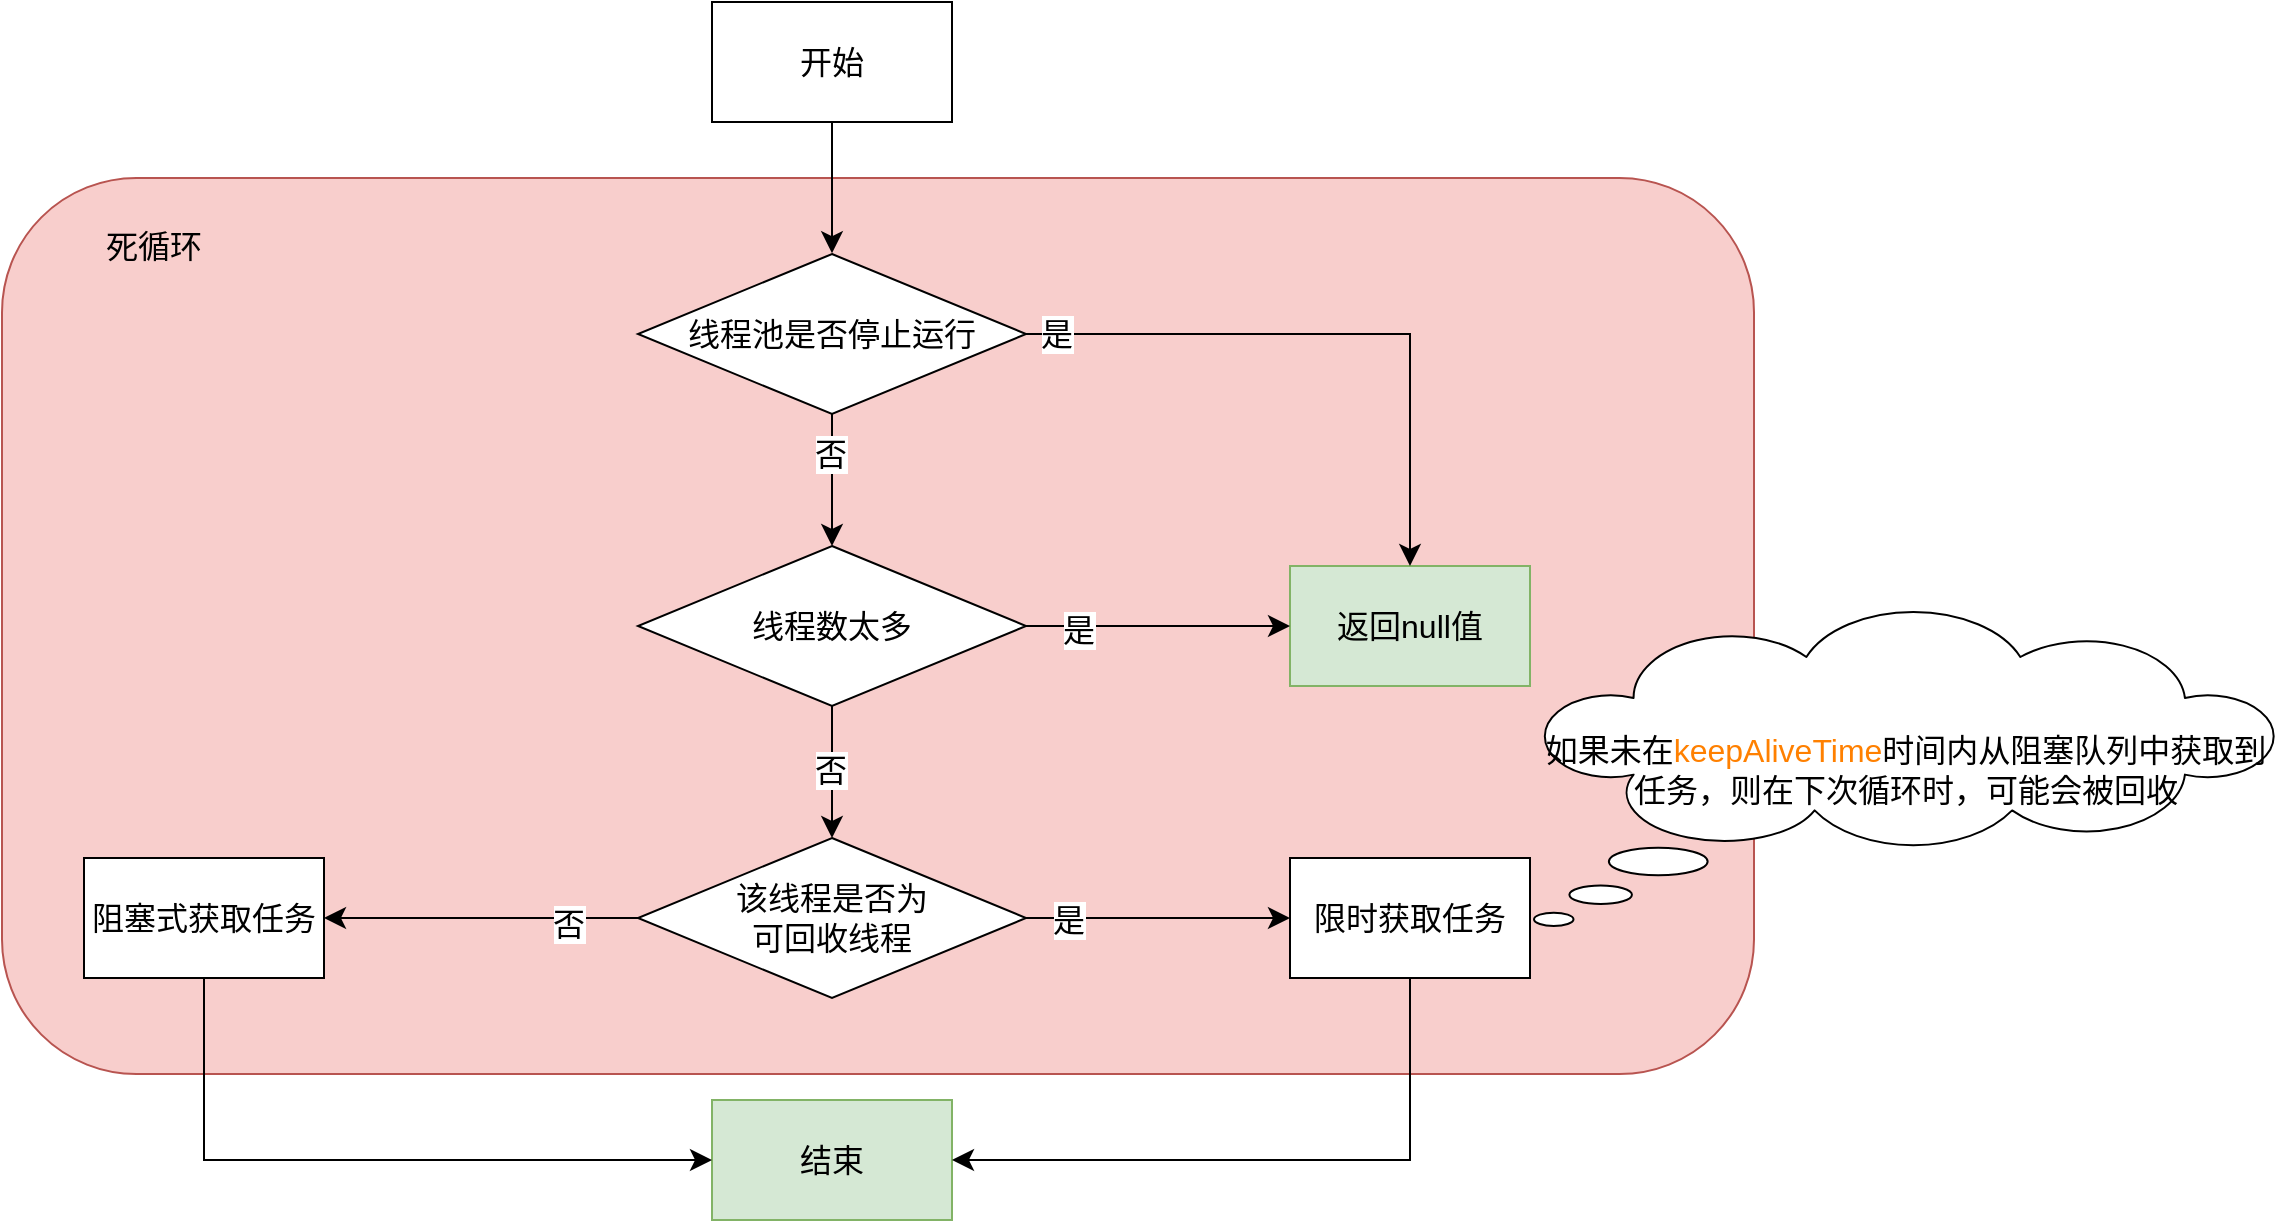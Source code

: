<mxfile version="22.1.18" type="github">
  <diagram name="第 1 页" id="x9T3WgT5xqVPwal4d8os">
    <mxGraphModel dx="1567" dy="1444" grid="0" gridSize="10" guides="1" tooltips="1" connect="1" arrows="1" fold="1" page="0" pageScale="1" pageWidth="827" pageHeight="1169" math="0" shadow="0">
      <root>
        <mxCell id="0" />
        <mxCell id="1" parent="0" />
        <mxCell id="50xOonk3pxGguTumSty5-32" value="" style="rounded=1;whiteSpace=wrap;html=1;fontSize=16;fillColor=#f8cecc;strokeColor=#b85450;" vertex="1" parent="1">
          <mxGeometry x="-206" y="-417" width="876" height="448" as="geometry" />
        </mxCell>
        <mxCell id="50xOonk3pxGguTumSty5-3" style="edgeStyle=none;curved=1;rounded=0;orthogonalLoop=1;jettySize=auto;html=1;exitX=0.5;exitY=1;exitDx=0;exitDy=0;fontSize=12;startSize=8;endSize=8;" edge="1" parent="1" source="50xOonk3pxGguTumSty5-1">
          <mxGeometry relative="1" as="geometry">
            <mxPoint x="209" y="-379.4" as="targetPoint" />
          </mxGeometry>
        </mxCell>
        <mxCell id="50xOonk3pxGguTumSty5-1" value="开始" style="rounded=0;whiteSpace=wrap;html=1;fontSize=16;" vertex="1" parent="1">
          <mxGeometry x="149" y="-505" width="120" height="60" as="geometry" />
        </mxCell>
        <mxCell id="50xOonk3pxGguTumSty5-8" value="" style="edgeStyle=none;curved=1;rounded=0;orthogonalLoop=1;jettySize=auto;html=1;fontSize=12;startSize=8;endSize=8;" edge="1" parent="1" source="50xOonk3pxGguTumSty5-2" target="50xOonk3pxGguTumSty5-7">
          <mxGeometry relative="1" as="geometry" />
        </mxCell>
        <mxCell id="50xOonk3pxGguTumSty5-9" value="否" style="edgeLabel;html=1;align=center;verticalAlign=middle;resizable=0;points=[];fontSize=16;" vertex="1" connectable="0" parent="50xOonk3pxGguTumSty5-8">
          <mxGeometry x="-0.653" y="-1" relative="1" as="geometry">
            <mxPoint y="8" as="offset" />
          </mxGeometry>
        </mxCell>
        <mxCell id="50xOonk3pxGguTumSty5-2" value="线程池是否停止运行" style="rhombus;whiteSpace=wrap;html=1;fontSize=16;" vertex="1" parent="1">
          <mxGeometry x="112" y="-379" width="194" height="80" as="geometry" />
        </mxCell>
        <mxCell id="50xOonk3pxGguTumSty5-4" value="返回null值" style="whiteSpace=wrap;html=1;fontSize=16;fillColor=#d5e8d4;strokeColor=#82b366;" vertex="1" parent="1">
          <mxGeometry x="438" y="-223" width="120" height="60" as="geometry" />
        </mxCell>
        <mxCell id="50xOonk3pxGguTumSty5-10" style="edgeStyle=none;curved=1;rounded=0;orthogonalLoop=1;jettySize=auto;html=1;exitX=1;exitY=0.5;exitDx=0;exitDy=0;fontSize=12;startSize=8;endSize=8;" edge="1" parent="1" source="50xOonk3pxGguTumSty5-7" target="50xOonk3pxGguTumSty5-4">
          <mxGeometry relative="1" as="geometry" />
        </mxCell>
        <mxCell id="50xOonk3pxGguTumSty5-11" value="是" style="edgeLabel;html=1;align=center;verticalAlign=middle;resizable=0;points=[];fontSize=16;" vertex="1" connectable="0" parent="50xOonk3pxGguTumSty5-10">
          <mxGeometry x="-0.615" y="-2" relative="1" as="geometry">
            <mxPoint as="offset" />
          </mxGeometry>
        </mxCell>
        <mxCell id="50xOonk3pxGguTumSty5-20" value="" style="edgeStyle=none;curved=1;rounded=0;orthogonalLoop=1;jettySize=auto;html=1;fontSize=12;startSize=8;endSize=8;" edge="1" parent="1" source="50xOonk3pxGguTumSty5-7" target="50xOonk3pxGguTumSty5-19">
          <mxGeometry relative="1" as="geometry" />
        </mxCell>
        <mxCell id="50xOonk3pxGguTumSty5-31" value="否" style="edgeLabel;html=1;align=center;verticalAlign=middle;resizable=0;points=[];fontSize=16;" vertex="1" connectable="0" parent="50xOonk3pxGguTumSty5-20">
          <mxGeometry x="-0.051" y="-1" relative="1" as="geometry">
            <mxPoint as="offset" />
          </mxGeometry>
        </mxCell>
        <mxCell id="50xOonk3pxGguTumSty5-7" value="线程数太多" style="rhombus;whiteSpace=wrap;html=1;fontSize=16;" vertex="1" parent="1">
          <mxGeometry x="112" y="-233" width="194" height="80" as="geometry" />
        </mxCell>
        <mxCell id="50xOonk3pxGguTumSty5-14" value="" style="edgeStyle=segmentEdgeStyle;endArrow=classic;html=1;curved=0;rounded=0;endSize=8;startSize=8;fontSize=12;exitX=1;exitY=0.5;exitDx=0;exitDy=0;entryX=0.5;entryY=0;entryDx=0;entryDy=0;" edge="1" parent="1" source="50xOonk3pxGguTumSty5-2" target="50xOonk3pxGguTumSty5-4">
          <mxGeometry width="50" height="50" relative="1" as="geometry">
            <mxPoint x="446" y="-214" as="sourcePoint" />
            <mxPoint x="496" y="-264" as="targetPoint" />
          </mxGeometry>
        </mxCell>
        <mxCell id="50xOonk3pxGguTumSty5-15" value="是" style="edgeLabel;html=1;align=center;verticalAlign=middle;resizable=0;points=[];fontSize=16;" vertex="1" connectable="0" parent="50xOonk3pxGguTumSty5-14">
          <mxGeometry x="-0.903" relative="1" as="geometry">
            <mxPoint as="offset" />
          </mxGeometry>
        </mxCell>
        <mxCell id="50xOonk3pxGguTumSty5-22" value="" style="edgeStyle=none;curved=1;rounded=0;orthogonalLoop=1;jettySize=auto;html=1;fontSize=12;startSize=8;endSize=8;" edge="1" parent="1" source="50xOonk3pxGguTumSty5-19" target="50xOonk3pxGguTumSty5-21">
          <mxGeometry relative="1" as="geometry" />
        </mxCell>
        <mxCell id="50xOonk3pxGguTumSty5-23" value="是" style="edgeLabel;html=1;align=center;verticalAlign=middle;resizable=0;points=[];fontSize=16;" vertex="1" connectable="0" parent="50xOonk3pxGguTumSty5-22">
          <mxGeometry x="-0.707" y="-1" relative="1" as="geometry">
            <mxPoint x="1" as="offset" />
          </mxGeometry>
        </mxCell>
        <mxCell id="50xOonk3pxGguTumSty5-25" value="" style="edgeStyle=none;curved=1;rounded=0;orthogonalLoop=1;jettySize=auto;html=1;fontSize=12;startSize=8;endSize=8;" edge="1" parent="1" source="50xOonk3pxGguTumSty5-19" target="50xOonk3pxGguTumSty5-24">
          <mxGeometry relative="1" as="geometry" />
        </mxCell>
        <mxCell id="50xOonk3pxGguTumSty5-26" value="否" style="edgeLabel;html=1;align=center;verticalAlign=middle;resizable=0;points=[];fontSize=16;" vertex="1" connectable="0" parent="50xOonk3pxGguTumSty5-25">
          <mxGeometry x="-0.556" y="3" relative="1" as="geometry">
            <mxPoint as="offset" />
          </mxGeometry>
        </mxCell>
        <mxCell id="50xOonk3pxGguTumSty5-19" value="该线程是否为&lt;br&gt;可回收线程" style="rhombus;whiteSpace=wrap;html=1;fontSize=16;" vertex="1" parent="1">
          <mxGeometry x="112" y="-87" width="194" height="80" as="geometry" />
        </mxCell>
        <mxCell id="50xOonk3pxGguTumSty5-21" value="限时获取任务" style="whiteSpace=wrap;html=1;fontSize=16;" vertex="1" parent="1">
          <mxGeometry x="438" y="-77" width="120" height="60" as="geometry" />
        </mxCell>
        <mxCell id="50xOonk3pxGguTumSty5-24" value="阻塞式获取任务" style="whiteSpace=wrap;html=1;fontSize=16;" vertex="1" parent="1">
          <mxGeometry x="-165" y="-77" width="120" height="60" as="geometry" />
        </mxCell>
        <mxCell id="50xOonk3pxGguTumSty5-27" value="结束" style="rounded=0;whiteSpace=wrap;html=1;fontSize=16;fillColor=#d5e8d4;strokeColor=#82b366;" vertex="1" parent="1">
          <mxGeometry x="149" y="44" width="120" height="60" as="geometry" />
        </mxCell>
        <mxCell id="50xOonk3pxGguTumSty5-29" value="" style="edgeStyle=elbowEdgeStyle;elbow=horizontal;endArrow=classic;html=1;curved=0;rounded=0;endSize=8;startSize=8;fontSize=12;entryX=0;entryY=0.5;entryDx=0;entryDy=0;exitX=0.5;exitY=1;exitDx=0;exitDy=0;" edge="1" parent="1" source="50xOonk3pxGguTumSty5-24" target="50xOonk3pxGguTumSty5-27">
          <mxGeometry width="50" height="50" relative="1" as="geometry">
            <mxPoint x="-27" y="-29" as="sourcePoint" />
            <mxPoint x="23" y="-79" as="targetPoint" />
            <Array as="points">
              <mxPoint x="-105" y="24" />
            </Array>
          </mxGeometry>
        </mxCell>
        <mxCell id="50xOonk3pxGguTumSty5-30" value="" style="edgeStyle=elbowEdgeStyle;elbow=horizontal;endArrow=classic;html=1;curved=0;rounded=0;endSize=8;startSize=8;fontSize=12;exitX=0.5;exitY=1;exitDx=0;exitDy=0;entryX=1;entryY=0.5;entryDx=0;entryDy=0;" edge="1" parent="1" source="50xOonk3pxGguTumSty5-21" target="50xOonk3pxGguTumSty5-27">
          <mxGeometry width="50" height="50" relative="1" as="geometry">
            <mxPoint x="349" y="-128" as="sourcePoint" />
            <mxPoint x="399" y="-178" as="targetPoint" />
            <Array as="points">
              <mxPoint x="498" y="34" />
            </Array>
          </mxGeometry>
        </mxCell>
        <mxCell id="50xOonk3pxGguTumSty5-33" value="死循环" style="text;html=1;strokeColor=none;fillColor=none;align=center;verticalAlign=middle;whiteSpace=wrap;rounded=0;fontSize=16;" vertex="1" parent="1">
          <mxGeometry x="-160" y="-398" width="60" height="30" as="geometry" />
        </mxCell>
        <mxCell id="50xOonk3pxGguTumSty5-35" value="如果未在&lt;font color=&quot;#ff8000&quot;&gt;keepAliveTime&lt;/font&gt;时间内从阻塞队列中获取到任务，则在下次循环时，可能会被回收" style="whiteSpace=wrap;html=1;shape=mxgraph.basic.cloud_callout;fontSize=16;" vertex="1" parent="1">
          <mxGeometry x="560" y="-200" width="372" height="157" as="geometry" />
        </mxCell>
      </root>
    </mxGraphModel>
  </diagram>
</mxfile>
